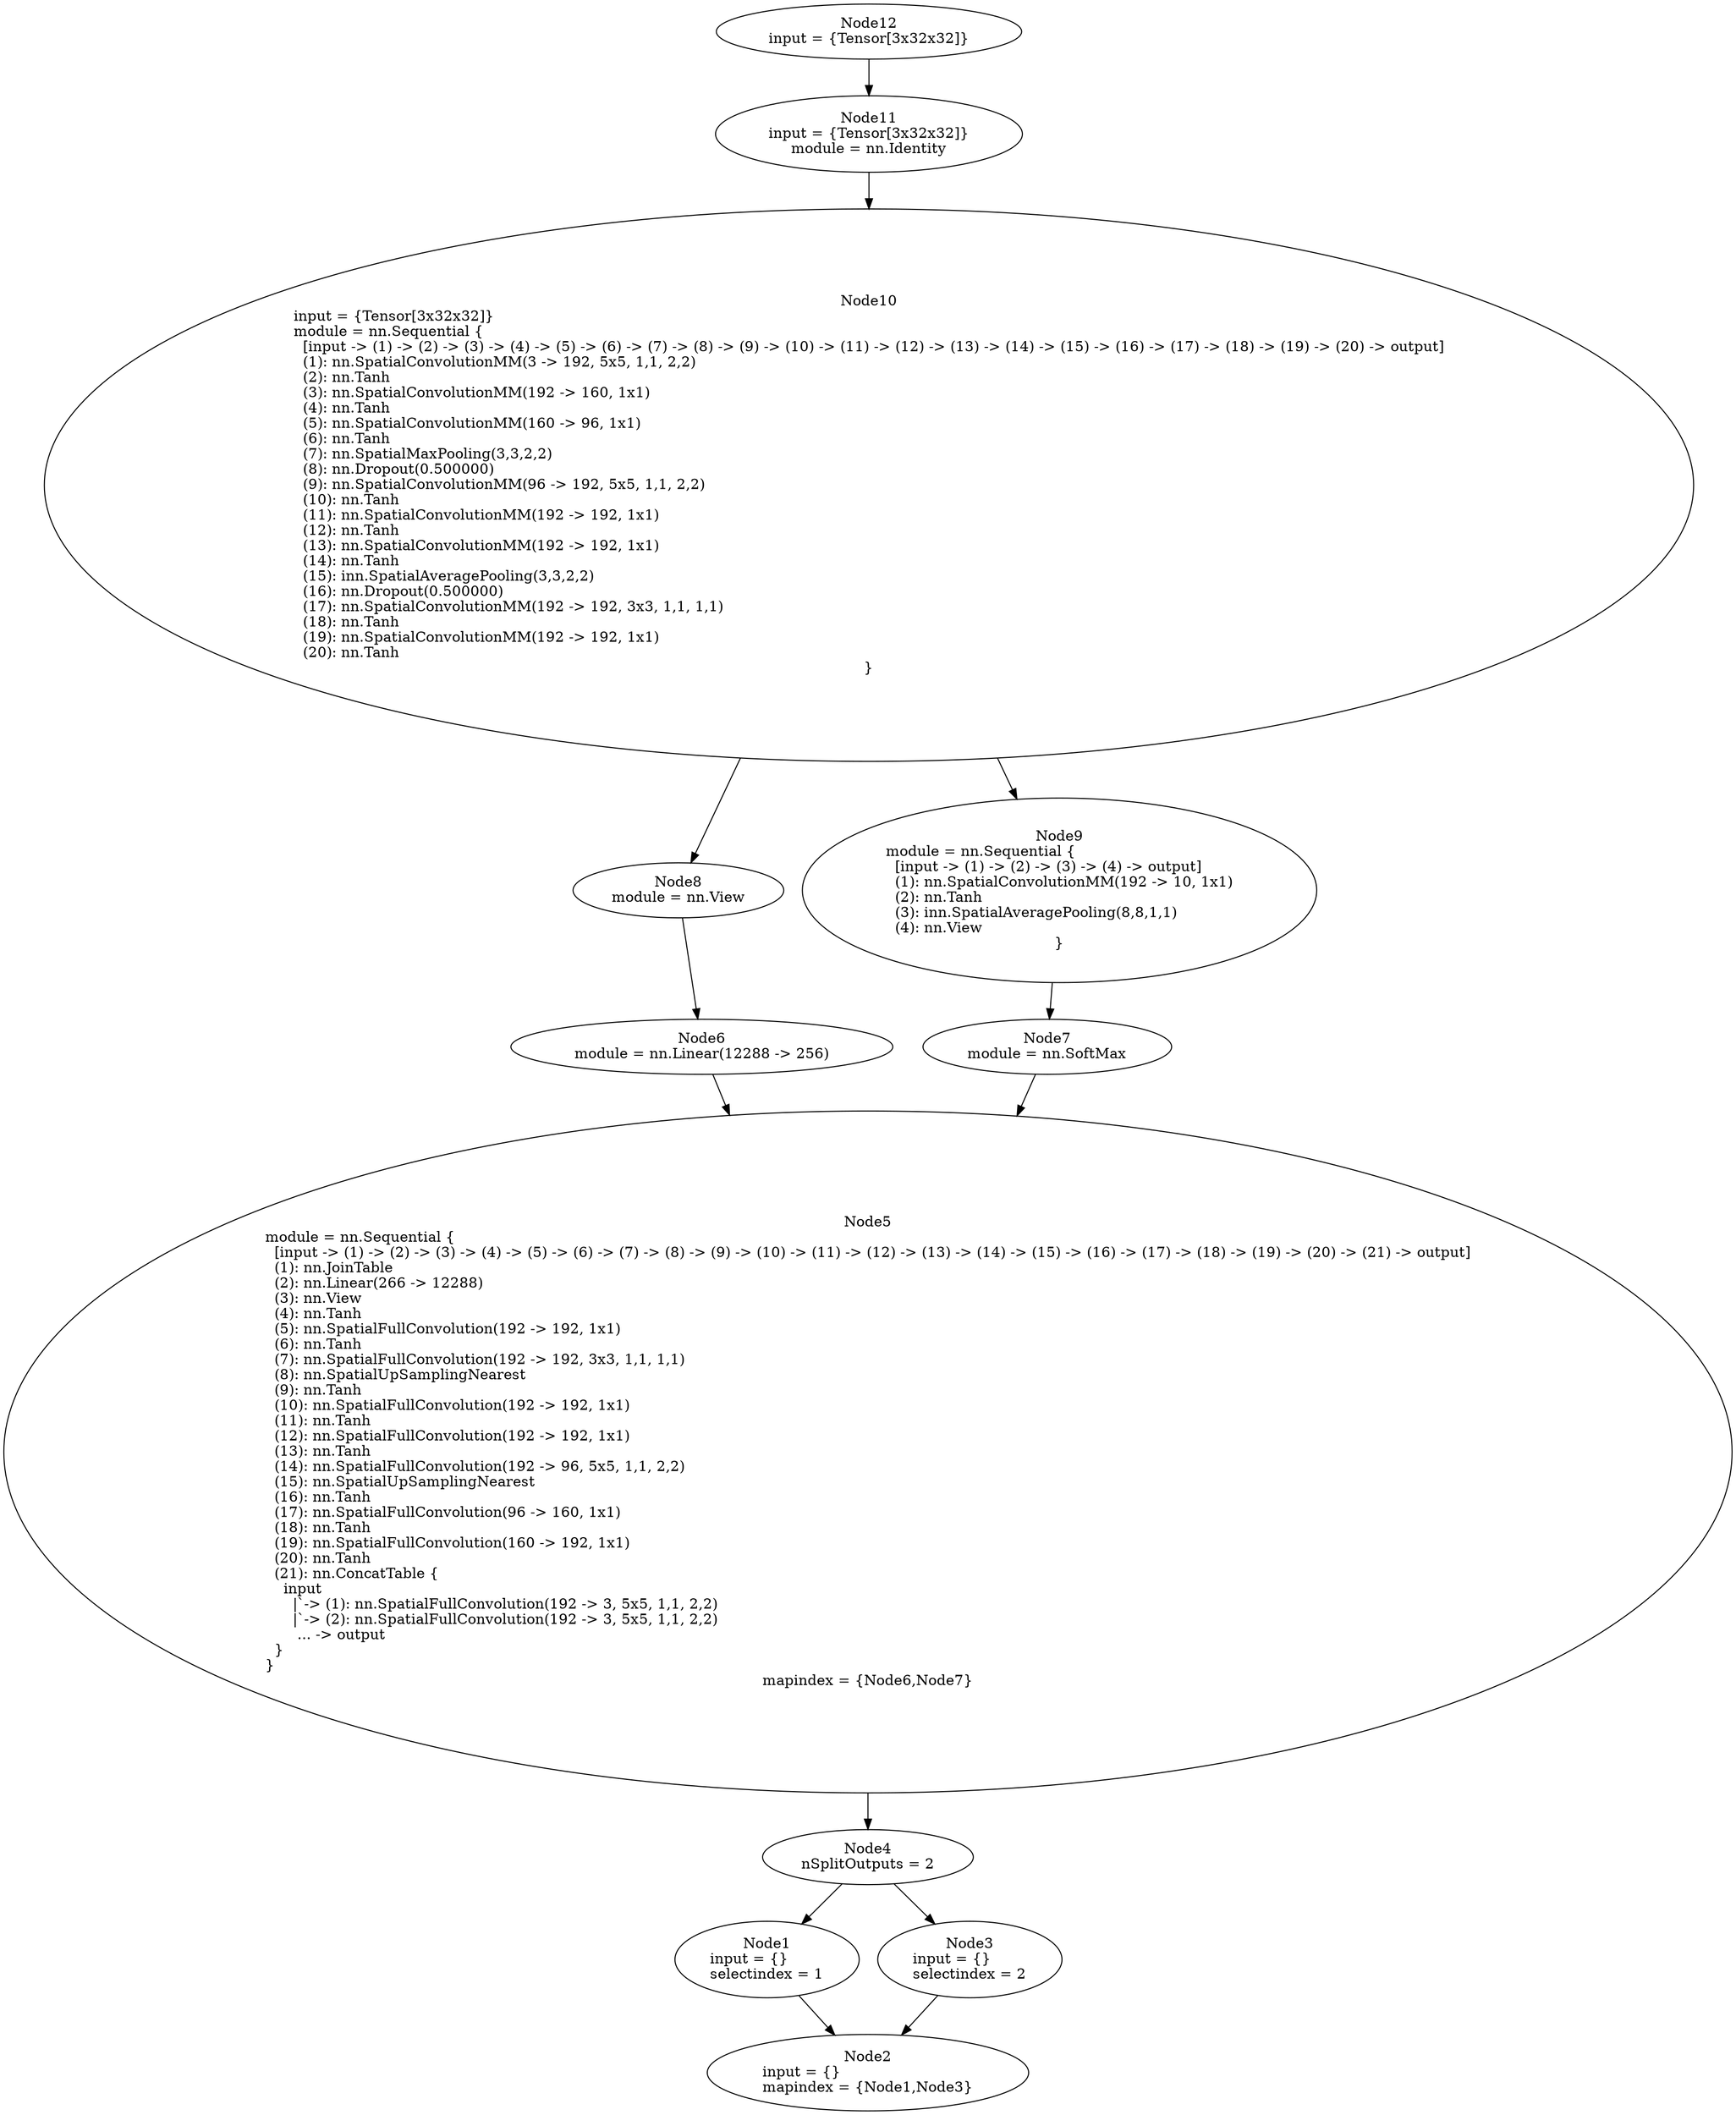 digraph G {
	graph [bb="0,0,1346,2072"];
	node [label="\N",
		shape=oval
	];
	n1	 [height=1.041,
		label="Node1\ninput = {}\lselectindex = 1",
		pos="594,150",
		tooltip="[vae.lua]:102-1",
		width=1.9543];
	n2	 [height=1.041,
		label="Node2\ninput = {}\lmapindex = {Node1,Node3}",
		pos="673,38",
		tooltip="[[C]]:-1",
		width=3.4507];
	n1 -> n2	 [pos="e,647.36,74.702 618.56,114.8 625.78,104.75 633.78,93.606 641.38,83.031"];
	n3	 [height=1.041,
		label="Node3\ninput = {}\lselectindex = 2",
		pos="753,150",
		tooltip="[vae.lua]:102-2",
		width=1.9543];
	n3 -> n2	 [pos="e,698.97,74.702 728.13,114.8 720.82,104.75 712.71,93.606 705.02,83.031"];
	n4	 [height=0.74639,
		label="Node4\nnSplitOutputs = 2",
		pos="673,251",
		tooltip="[vae.lua]:102-mnode",
		width=2.2307];
	n4 -> n1	 [pos="e,620.96,184.79 652.86,224.76 645.06,214.99 635.93,203.54 627.21,192.62"];
	n4 -> n3	 [pos="e,725.7,184.79 693.39,224.76 701.29,214.99 710.54,203.54 719.37,192.62"];
	n5	 [height=9.2906,
		label="Node5\nmodule = nn.Sequential {\l  [input -> (1) -> (2) -> (3) -> (4) -> (5) -> (6) -> (7) -> (8) -> (9) -> (10) -> (11) -> (12) \
-> (13) -> (14) -> (15) -> (16) -> (17) -> (18) -> (19) -> (20) -> (21) -> output]\l  (1): nn.JoinTable\l  (2): nn.Linear(266 -> \
12288)\l  (3): nn.View\l  (4): nn.Tanh\l  (5): nn.SpatialFullConvolution(192 -> 192, 1x1)\l  (6): nn.Tanh\l  (7): nn.SpatialFullConvolution(\
192 -> 192, 3x3, 1,1, 1,1)\l  (8): nn.SpatialUpSamplingNearest\l  (9): nn.Tanh\l  (10): nn.SpatialFullConvolution(192 -> 192, 1x1)\l  (\
11): nn.Tanh\l  (12): nn.SpatialFullConvolution(192 -> 192, 1x1)\l  (13): nn.Tanh\l  (14): nn.SpatialFullConvolution(192 -> 96, \
5x5, 1,1, 2,2)\l  (15): nn.SpatialUpSamplingNearest\l  (16): nn.Tanh\l  (17): nn.SpatialFullConvolution(96 -> 160, 1x1)\l  (18): \
nn.Tanh\l  (19): nn.SpatialFullConvolution(160 -> 192, 1x1)\l  (20): nn.Tanh\l  (21): nn.ConcatTable {\l    input\l      |`-> (1): \
nn.SpatialFullConvolution(192 -> 3, 5x5, 1,1, 2,2)\l      |`-> (2): nn.SpatialFullConvolution(192 -> 3, 5x5, 1,1, 2,2)\l       ... \
-> output\l  }\l}\lmapindex = {Node6,Node7}",
		pos="673,649",
		tooltip="[vae.lua]:102",
		width=18.707];
	n5 -> n4	 [pos="e,673,278.17 673,314.31 673,304.79 673,296.07 673,288.37"];
	n6	 [height=0.74639,
		label="Node6\nmodule = nn.Linear(12288 -> 256)",
		pos="536,1047",
		tooltip="[vae.lua]:81",
		width=4.0942];
	n6 -> n5	 [pos="e,559.24,978.82 544.99,1020 548.02,1011.2 551.73,1000.5 555.93,988.39"];
	n7	 [height=0.74639,
		label="Node7\nmodule = nn.SoftMax",
		pos="810,1047",
		tooltip="[vae.lua]:85",
		width=2.7262];
	n7 -> n5	 [pos="e,786.76,978.82 801.01,1020 797.98,1011.2 794.27,1000.5 790.07,988.39"];
	n8	 [height=0.74639,
		label="Node8\nmodule = nn.View",
		pos="516,1201",
		tooltip="[vae.lua]:81",
		width=2.3452];
	n8 -> n6	 [pos="e,532.57,1074 519.44,1173.9 522.7,1149.1 527.62,1111.7 531.25,1084.1"];
	n9	 [height=2.5142,
		label="Node9\nmodule = nn.Sequential {\l  [input -> (1) -> (2) -> (3) -> (4) -> output]\l  (1): nn.SpatialConvolutionMM(192 -> 10, 1x1)\l  (\
2): nn.Tanh\l  (3): inn.SpatialAveragePooling(8,8,1,1)\l  (4): nn.View\l}",
		pos="821,1201",
		tooltip="[vae.lua]:84",
		width=5.6143];
	n9 -> n7	 [pos="e,811.88,1073.9 814.51,1110.3 813.84,1101.1 813.19,1092.1 812.61,1084"];
	n10	 [height=7.5228,
		label="Node10\ninput = {Tensor[3x32x32]}\lmodule = nn.Sequential {\l  [input -> (1) -> (2) -> (3) -> (4) -> (5) -> (6) -> (7) -> (8) -> (\
9) -> (10) -> (11) -> (12) -> (13) -> (14) -> (15) -> (16) -> (17) -> (18) -> (19) -> (20) -> output]\l  (1): nn.SpatialConvolutionMM(\
3 -> 192, 5x5, 1,1, 2,2)\l  (2): nn.Tanh\l  (3): nn.SpatialConvolutionMM(192 -> 160, 1x1)\l  (4): nn.Tanh\l  (5): nn.SpatialConvolutionMM(\
160 -> 96, 1x1)\l  (6): nn.Tanh\l  (7): nn.SpatialMaxPooling(3,3,2,2)\l  (8): nn.Dropout(0.500000)\l  (9): nn.SpatialConvolutionMM(\
96 -> 192, 5x5, 1,1, 2,2)\l  (10): nn.Tanh\l  (11): nn.SpatialConvolutionMM(192 -> 192, 1x1)\l  (12): nn.Tanh\l  (13): nn.SpatialConvolutionMM(\
192 -> 192, 1x1)\l  (14): nn.Tanh\l  (15): inn.SpatialAveragePooling(3,3,2,2)\l  (16): nn.Dropout(0.500000)\l  (17): nn.SpatialConvolutionMM(\
192 -> 192, 3x3, 1,1, 1,1)\l  (18): nn.Tanh\l  (19): nn.SpatialConvolutionMM(192 -> 192, 1x1)\l  (20): nn.Tanh\l}",
		pos="668,1599",
		tooltip="[vae.lua]:75",
		width=17.868];
	n10 -> n8	 [pos="e,525.86,1227.7 565.67,1331.4 551.41,1294.2 538.56,1260.8 529.5,1237.2"];
	n10 -> n9	 [pos="e,786.83,1290.4 770.9,1331.7 775.12,1320.7 779.22,1310.1 783.13,1300"];
	n11	 [height=1.041,
		label="Node11\ninput = {Tensor[3x32x32]}\lmodule = nn.Identity",
		pos="668,1944",
		tooltip="[vae.lua]:64",
		width=3.279];
	n11 -> n10	 [pos="e,668,1870.1 668,1906.3 668,1898.5 668,1889.8 668,1880.3"];
	n12	 [height=0.74639,
		label="Node12\ninput = {Tensor[3x32x32]}",
		pos="668,2045",
		tooltip="[[C]]:-1",
		width=3.279];
	n12 -> n11	 [pos="e,668,1981.6 668,2018 668,2009.9 668,2000.8 668,1991.7"];
}

